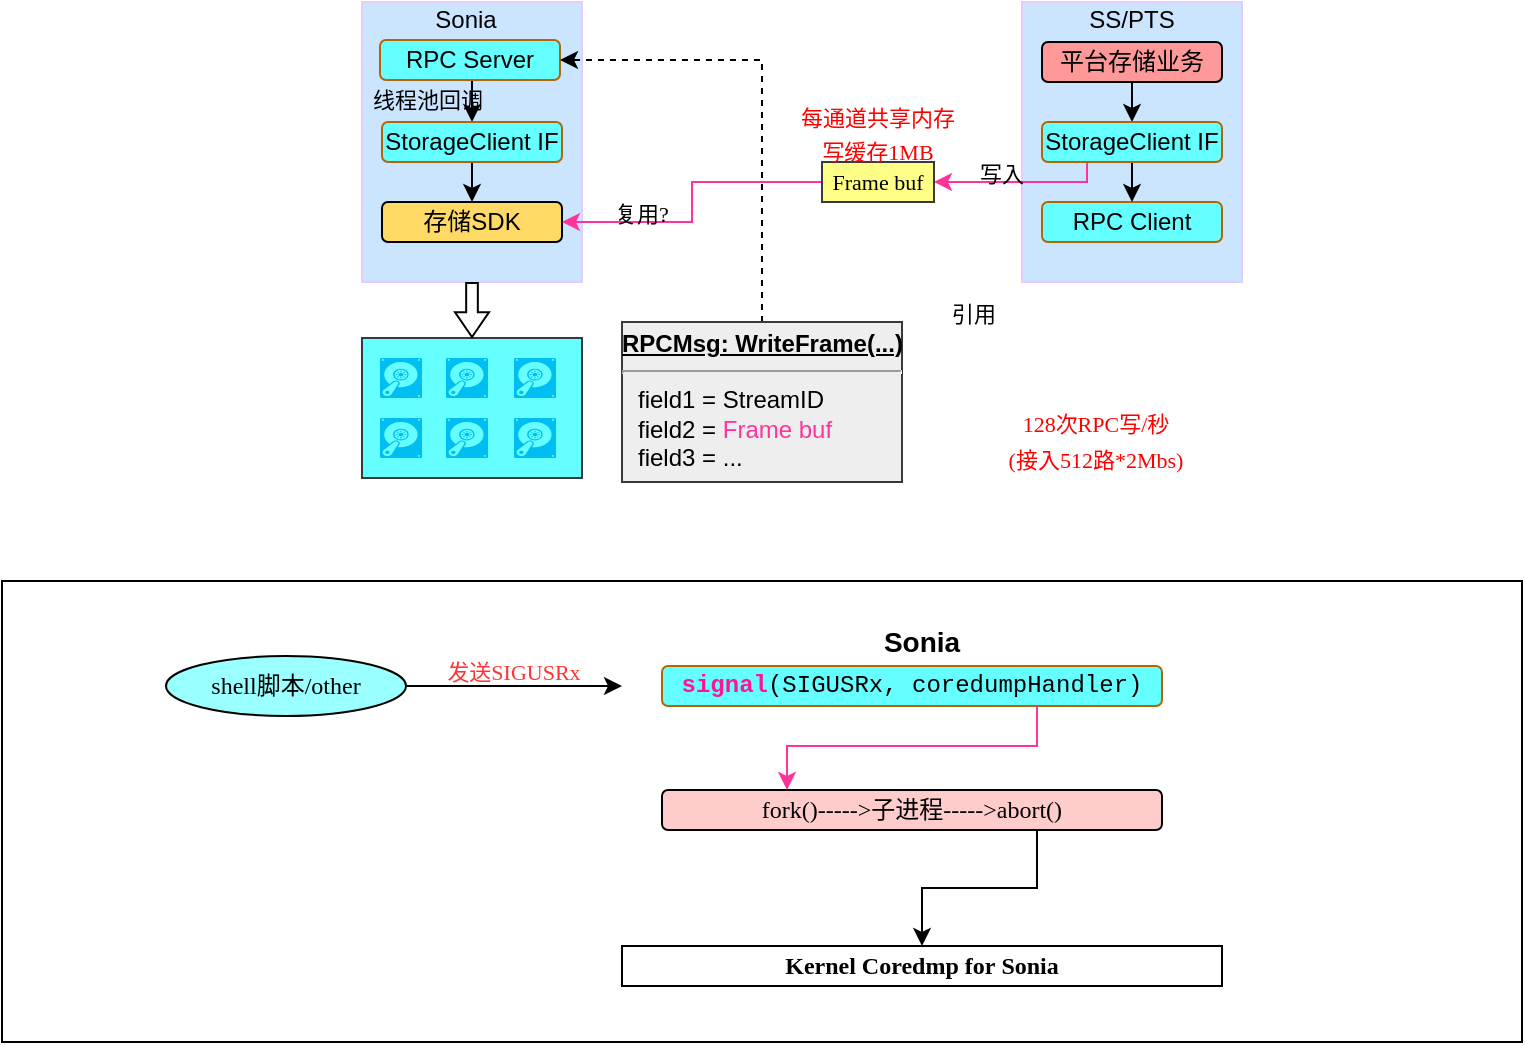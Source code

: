 <mxfile version="20.4.2" type="github">
  <diagram id="C5RBs43oDa-KdzZeNtuy" name="Page-1">
    <mxGraphModel dx="1038" dy="579" grid="1" gridSize="10" guides="1" tooltips="1" connect="1" arrows="1" fold="1" page="1" pageScale="1" pageWidth="827" pageHeight="1169" math="0" shadow="0">
      <root>
        <mxCell id="WIyWlLk6GJQsqaUBKTNV-0" />
        <mxCell id="WIyWlLk6GJQsqaUBKTNV-1" parent="WIyWlLk6GJQsqaUBKTNV-0" />
        <mxCell id="m1yB8VaNzLGdRQ7UP5lw-40" value="" style="rounded=0;whiteSpace=wrap;html=1;fillColor=#FFFFFF;strokeColor=#000000;gradientColor=none;" vertex="1" parent="WIyWlLk6GJQsqaUBKTNV-1">
          <mxGeometry x="420" y="492" width="300" height="120" as="geometry" />
        </mxCell>
        <mxCell id="m1yB8VaNzLGdRQ7UP5lw-0" value="" style="rounded=0;whiteSpace=wrap;html=1;fontFamily=Lucida Console;fontSize=11;" vertex="1" parent="WIyWlLk6GJQsqaUBKTNV-1">
          <mxGeometry x="110" y="469.5" width="760" height="230.5" as="geometry" />
        </mxCell>
        <mxCell id="m1yB8VaNzLGdRQ7UP5lw-1" value="" style="rounded=0;whiteSpace=wrap;html=1;fillColor=#66FFFF;strokeColor=#36393d;" vertex="1" parent="WIyWlLk6GJQsqaUBKTNV-1">
          <mxGeometry x="290" y="348" width="110" height="70" as="geometry" />
        </mxCell>
        <mxCell id="m1yB8VaNzLGdRQ7UP5lw-2" value="" style="rounded=0;whiteSpace=wrap;html=1;fillColor=#CCE5FF;strokeColor=#E5CCFF;gradientColor=none;" vertex="1" parent="WIyWlLk6GJQsqaUBKTNV-1">
          <mxGeometry x="620" y="180" width="110" height="140" as="geometry" />
        </mxCell>
        <mxCell id="m1yB8VaNzLGdRQ7UP5lw-3" value="" style="rounded=0;whiteSpace=wrap;html=1;fillColor=#CCE5FF;strokeColor=#E5CCFF;gradientColor=none;" vertex="1" parent="WIyWlLk6GJQsqaUBKTNV-1">
          <mxGeometry x="290" y="180" width="110" height="140" as="geometry" />
        </mxCell>
        <mxCell id="m1yB8VaNzLGdRQ7UP5lw-4" value="存储SDK" style="rounded=1;whiteSpace=wrap;html=1;fillColor=#FFD966;" vertex="1" parent="WIyWlLk6GJQsqaUBKTNV-1">
          <mxGeometry x="300" y="280" width="90" height="20" as="geometry" />
        </mxCell>
        <mxCell id="m1yB8VaNzLGdRQ7UP5lw-5" style="edgeStyle=orthogonalEdgeStyle;rounded=0;orthogonalLoop=1;jettySize=auto;html=1;exitX=0.5;exitY=1;exitDx=0;exitDy=0;entryX=0.5;entryY=0;entryDx=0;entryDy=0;fontSize=11;" edge="1" parent="WIyWlLk6GJQsqaUBKTNV-1" source="m1yB8VaNzLGdRQ7UP5lw-6" target="m1yB8VaNzLGdRQ7UP5lw-18">
          <mxGeometry relative="1" as="geometry" />
        </mxCell>
        <mxCell id="m1yB8VaNzLGdRQ7UP5lw-6" value="RPC Server" style="rounded=1;whiteSpace=wrap;html=1;fillColor=#66FFFF;strokeColor=#b46504;" vertex="1" parent="WIyWlLk6GJQsqaUBKTNV-1">
          <mxGeometry x="299" y="199" width="90" height="20" as="geometry" />
        </mxCell>
        <mxCell id="m1yB8VaNzLGdRQ7UP5lw-7" style="edgeStyle=orthogonalEdgeStyle;rounded=0;orthogonalLoop=1;jettySize=auto;html=1;exitX=1;exitY=0.5;exitDx=0;exitDy=0;entryX=0;entryY=0.25;entryDx=0;entryDy=0;fontFamily=Lucida Console;fontSize=11;fontColor=#000000;" edge="1" parent="WIyWlLk6GJQsqaUBKTNV-1" source="m1yB8VaNzLGdRQ7UP5lw-43" target="m1yB8VaNzLGdRQ7UP5lw-40">
          <mxGeometry relative="1" as="geometry" />
        </mxCell>
        <mxCell id="m1yB8VaNzLGdRQ7UP5lw-8" value="RPC Client" style="rounded=1;whiteSpace=wrap;html=1;fillColor=#66FFFF;strokeColor=#b46504;" vertex="1" parent="WIyWlLk6GJQsqaUBKTNV-1">
          <mxGeometry x="630" y="280" width="90" height="20" as="geometry" />
        </mxCell>
        <mxCell id="m1yB8VaNzLGdRQ7UP5lw-9" style="edgeStyle=orthogonalEdgeStyle;rounded=0;orthogonalLoop=1;jettySize=auto;html=1;exitX=0.5;exitY=1;exitDx=0;exitDy=0;entryX=0.5;entryY=0;entryDx=0;entryDy=0;fontSize=11;" edge="1" parent="WIyWlLk6GJQsqaUBKTNV-1" source="m1yB8VaNzLGdRQ7UP5lw-10" target="m1yB8VaNzLGdRQ7UP5lw-13">
          <mxGeometry relative="1" as="geometry" />
        </mxCell>
        <mxCell id="m1yB8VaNzLGdRQ7UP5lw-10" value="平台存储业务" style="rounded=1;whiteSpace=wrap;html=1;fillColor=#FF9999;" vertex="1" parent="WIyWlLk6GJQsqaUBKTNV-1">
          <mxGeometry x="630" y="200" width="90" height="20" as="geometry" />
        </mxCell>
        <mxCell id="m1yB8VaNzLGdRQ7UP5lw-11" style="edgeStyle=orthogonalEdgeStyle;rounded=0;orthogonalLoop=1;jettySize=auto;html=1;exitX=0.5;exitY=1;exitDx=0;exitDy=0;entryX=0.5;entryY=0;entryDx=0;entryDy=0;fontSize=11;" edge="1" parent="WIyWlLk6GJQsqaUBKTNV-1" source="m1yB8VaNzLGdRQ7UP5lw-13" target="m1yB8VaNzLGdRQ7UP5lw-8">
          <mxGeometry relative="1" as="geometry" />
        </mxCell>
        <mxCell id="m1yB8VaNzLGdRQ7UP5lw-12" style="edgeStyle=orthogonalEdgeStyle;rounded=0;orthogonalLoop=1;jettySize=auto;html=1;exitX=0.25;exitY=1;exitDx=0;exitDy=0;entryX=1;entryY=0.5;entryDx=0;entryDy=0;fontFamily=Lucida Console;fontSize=11;fontColor=#FF0000;strokeColor=#FF3399;" edge="1" parent="WIyWlLk6GJQsqaUBKTNV-1" source="m1yB8VaNzLGdRQ7UP5lw-13" target="m1yB8VaNzLGdRQ7UP5lw-24">
          <mxGeometry relative="1" as="geometry">
            <Array as="points">
              <mxPoint x="653" y="270" />
            </Array>
          </mxGeometry>
        </mxCell>
        <mxCell id="m1yB8VaNzLGdRQ7UP5lw-13" value="StorageClient&amp;nbsp;IF" style="rounded=1;whiteSpace=wrap;html=1;fillColor=#66FFFF;strokeColor=#b46504;" vertex="1" parent="WIyWlLk6GJQsqaUBKTNV-1">
          <mxGeometry x="630" y="240" width="90" height="20" as="geometry" />
        </mxCell>
        <mxCell id="m1yB8VaNzLGdRQ7UP5lw-14" value="" style="verticalLabelPosition=bottom;html=1;verticalAlign=top;align=center;strokeColor=none;fillColor=#00BEF2;shape=mxgraph.azure.vhd;pointerEvents=1;" vertex="1" parent="WIyWlLk6GJQsqaUBKTNV-1">
          <mxGeometry x="299" y="358" width="21" height="20" as="geometry" />
        </mxCell>
        <mxCell id="m1yB8VaNzLGdRQ7UP5lw-15" value="" style="verticalLabelPosition=bottom;html=1;verticalAlign=top;align=center;strokeColor=none;fillColor=#00BEF2;shape=mxgraph.azure.vhd;pointerEvents=1;" vertex="1" parent="WIyWlLk6GJQsqaUBKTNV-1">
          <mxGeometry x="332" y="358" width="21" height="20" as="geometry" />
        </mxCell>
        <mxCell id="m1yB8VaNzLGdRQ7UP5lw-16" value="" style="verticalLabelPosition=bottom;html=1;verticalAlign=top;align=center;strokeColor=none;fillColor=#00BEF2;shape=mxgraph.azure.vhd;pointerEvents=1;" vertex="1" parent="WIyWlLk6GJQsqaUBKTNV-1">
          <mxGeometry x="366" y="358" width="21" height="20" as="geometry" />
        </mxCell>
        <mxCell id="m1yB8VaNzLGdRQ7UP5lw-17" style="edgeStyle=orthogonalEdgeStyle;rounded=0;orthogonalLoop=1;jettySize=auto;html=1;exitX=0.5;exitY=1;exitDx=0;exitDy=0;entryX=0.5;entryY=0;entryDx=0;entryDy=0;fontSize=11;" edge="1" parent="WIyWlLk6GJQsqaUBKTNV-1" source="m1yB8VaNzLGdRQ7UP5lw-18" target="m1yB8VaNzLGdRQ7UP5lw-4">
          <mxGeometry relative="1" as="geometry" />
        </mxCell>
        <mxCell id="m1yB8VaNzLGdRQ7UP5lw-18" value="StorageClient&amp;nbsp;IF" style="rounded=1;whiteSpace=wrap;html=1;fillColor=#66FFFF;strokeColor=#b46504;" vertex="1" parent="WIyWlLk6GJQsqaUBKTNV-1">
          <mxGeometry x="300" y="240" width="90" height="20" as="geometry" />
        </mxCell>
        <mxCell id="m1yB8VaNzLGdRQ7UP5lw-19" value="&lt;font style=&quot;font-size: 11px&quot; face=&quot;Lucida Console&quot;&gt;线程池回调&lt;/font&gt;" style="text;html=1;strokeColor=none;fillColor=none;align=center;verticalAlign=middle;whiteSpace=wrap;rounded=0;fontSize=14;" vertex="1" parent="WIyWlLk6GJQsqaUBKTNV-1">
          <mxGeometry x="290" y="223" width="66" height="10" as="geometry" />
        </mxCell>
        <mxCell id="m1yB8VaNzLGdRQ7UP5lw-20" value="&lt;font style=&quot;font-size: 12px&quot;&gt;SS/PTS&lt;/font&gt;" style="text;html=1;strokeColor=none;fillColor=none;align=center;verticalAlign=middle;whiteSpace=wrap;rounded=0;fontSize=14;" vertex="1" parent="WIyWlLk6GJQsqaUBKTNV-1">
          <mxGeometry x="645" y="180" width="60" height="15" as="geometry" />
        </mxCell>
        <mxCell id="m1yB8VaNzLGdRQ7UP5lw-21" value="&lt;span style=&quot;font-size: 12px&quot;&gt;Sonia&lt;/span&gt;" style="text;html=1;strokeColor=none;fillColor=none;align=center;verticalAlign=middle;whiteSpace=wrap;rounded=0;fontSize=14;" vertex="1" parent="WIyWlLk6GJQsqaUBKTNV-1">
          <mxGeometry x="312" y="180" width="60" height="15" as="geometry" />
        </mxCell>
        <mxCell id="m1yB8VaNzLGdRQ7UP5lw-22" style="edgeStyle=orthogonalEdgeStyle;rounded=0;orthogonalLoop=1;jettySize=auto;html=1;exitX=0;exitY=0.5;exitDx=0;exitDy=0;fontFamily=Lucida Console;fontSize=11;fontColor=#FF0000;strokeColor=#FF3399;" edge="1" parent="WIyWlLk6GJQsqaUBKTNV-1" source="m1yB8VaNzLGdRQ7UP5lw-24" target="m1yB8VaNzLGdRQ7UP5lw-4">
          <mxGeometry relative="1" as="geometry" />
        </mxCell>
        <mxCell id="m1yB8VaNzLGdRQ7UP5lw-23" style="edgeStyle=orthogonalEdgeStyle;rounded=0;orthogonalLoop=1;jettySize=auto;html=1;exitX=0.75;exitY=1;exitDx=0;exitDy=0;entryX=0.5;entryY=0;entryDx=0;entryDy=0;fontFamily=Lucida Console;fontSize=11;fontColor=#FF0000;strokeColor=#000000;" edge="1" parent="WIyWlLk6GJQsqaUBKTNV-1" source="m1yB8VaNzLGdRQ7UP5lw-39" target="m1yB8VaNzLGdRQ7UP5lw-36">
          <mxGeometry relative="1" as="geometry" />
        </mxCell>
        <mxCell id="m1yB8VaNzLGdRQ7UP5lw-24" value="&lt;font style=&quot;font-size: 11px&quot;&gt;Frame buf&lt;/font&gt;" style="rounded=0;whiteSpace=wrap;html=1;fontFamily=Times New Roman;fontSize=12;strokeColor=#36393d;fillColor=#ffff88;" vertex="1" parent="WIyWlLk6GJQsqaUBKTNV-1">
          <mxGeometry x="520" y="260" width="56" height="20" as="geometry" />
        </mxCell>
        <mxCell id="m1yB8VaNzLGdRQ7UP5lw-25" style="edgeStyle=orthogonalEdgeStyle;rounded=0;orthogonalLoop=1;jettySize=auto;html=1;exitX=0.5;exitY=0;exitDx=0;exitDy=0;entryX=1;entryY=0.5;entryDx=0;entryDy=0;dashed=1;fontFamily=Lucida Console;fontSize=11;fontColor=#000000;" edge="1" parent="WIyWlLk6GJQsqaUBKTNV-1" source="m1yB8VaNzLGdRQ7UP5lw-26" target="m1yB8VaNzLGdRQ7UP5lw-6">
          <mxGeometry relative="1" as="geometry" />
        </mxCell>
        <mxCell id="m1yB8VaNzLGdRQ7UP5lw-26" value="&lt;p style=&quot;margin: 0px ; margin-top: 4px ; text-align: center ; text-decoration: underline&quot;&gt;&lt;b&gt;RPCMsg: WriteFrame(...)&lt;/b&gt;&lt;/p&gt;&lt;hr&gt;&lt;p style=&quot;margin: 0px ; margin-left: 8px&quot;&gt;field1 = StreamID&lt;br&gt;field2 = &lt;font color=&quot;#ff3399&quot;&gt;Frame buf&lt;/font&gt;&lt;br&gt;field3 = ...&lt;/p&gt;" style="verticalAlign=top;align=left;overflow=fill;fontSize=12;fontFamily=Helvetica;html=1;strokeColor=#36393d;fillColor=#eeeeee;" vertex="1" parent="WIyWlLk6GJQsqaUBKTNV-1">
          <mxGeometry x="420" y="340" width="140" height="80" as="geometry" />
        </mxCell>
        <mxCell id="m1yB8VaNzLGdRQ7UP5lw-27" value="&lt;font style=&quot;font-size: 11px&quot; face=&quot;Lucida Console&quot; color=&quot;#ff0000&quot;&gt;每通道共享内存&lt;br style=&quot;font-size: 11px&quot;&gt;写缓存1MB&lt;/font&gt;" style="text;html=1;strokeColor=none;fillColor=none;align=center;verticalAlign=middle;whiteSpace=wrap;rounded=0;fontSize=14;" vertex="1" parent="WIyWlLk6GJQsqaUBKTNV-1">
          <mxGeometry x="493" y="230" width="110" height="30" as="geometry" />
        </mxCell>
        <mxCell id="m1yB8VaNzLGdRQ7UP5lw-28" value="&lt;font face=&quot;Lucida Console&quot;&gt;&lt;span style=&quot;font-size: 11px&quot;&gt;写入&lt;/span&gt;&lt;/font&gt;" style="text;html=1;strokeColor=none;fillColor=none;align=center;verticalAlign=middle;whiteSpace=wrap;rounded=0;fontSize=14;" vertex="1" parent="WIyWlLk6GJQsqaUBKTNV-1">
          <mxGeometry x="590" y="260" width="40" height="10" as="geometry" />
        </mxCell>
        <mxCell id="m1yB8VaNzLGdRQ7UP5lw-29" value="&lt;font face=&quot;Lucida Console&quot;&gt;&lt;span style=&quot;font-size: 11px&quot;&gt;引用&lt;/span&gt;&lt;/font&gt;" style="text;html=1;strokeColor=none;fillColor=none;align=center;verticalAlign=middle;whiteSpace=wrap;rounded=0;fontSize=14;" vertex="1" parent="WIyWlLk6GJQsqaUBKTNV-1">
          <mxGeometry x="576" y="330" width="40" height="10" as="geometry" />
        </mxCell>
        <mxCell id="m1yB8VaNzLGdRQ7UP5lw-30" value="&lt;font face=&quot;Lucida Console&quot;&gt;&lt;span style=&quot;font-size: 11px&quot;&gt;复用?&lt;/span&gt;&lt;/font&gt;" style="text;html=1;strokeColor=none;fillColor=none;align=center;verticalAlign=middle;whiteSpace=wrap;rounded=0;fontSize=14;" vertex="1" parent="WIyWlLk6GJQsqaUBKTNV-1">
          <mxGeometry x="410" y="280" width="40" height="10" as="geometry" />
        </mxCell>
        <mxCell id="m1yB8VaNzLGdRQ7UP5lw-31" value="" style="verticalLabelPosition=bottom;html=1;verticalAlign=top;align=center;strokeColor=none;fillColor=#00BEF2;shape=mxgraph.azure.vhd;pointerEvents=1;" vertex="1" parent="WIyWlLk6GJQsqaUBKTNV-1">
          <mxGeometry x="299" y="388" width="21" height="20" as="geometry" />
        </mxCell>
        <mxCell id="m1yB8VaNzLGdRQ7UP5lw-32" value="" style="verticalLabelPosition=bottom;html=1;verticalAlign=top;align=center;strokeColor=none;fillColor=#00BEF2;shape=mxgraph.azure.vhd;pointerEvents=1;" vertex="1" parent="WIyWlLk6GJQsqaUBKTNV-1">
          <mxGeometry x="332" y="388" width="21" height="20" as="geometry" />
        </mxCell>
        <mxCell id="m1yB8VaNzLGdRQ7UP5lw-33" value="" style="verticalLabelPosition=bottom;html=1;verticalAlign=top;align=center;strokeColor=none;fillColor=#00BEF2;shape=mxgraph.azure.vhd;pointerEvents=1;" vertex="1" parent="WIyWlLk6GJQsqaUBKTNV-1">
          <mxGeometry x="366" y="388" width="21" height="20" as="geometry" />
        </mxCell>
        <mxCell id="m1yB8VaNzLGdRQ7UP5lw-34" value="" style="shape=flexArrow;endArrow=classic;html=1;rounded=0;fontFamily=Lucida Console;fontSize=11;fontColor=#FF3399;strokeColor=#000000;exitX=0.5;exitY=1;exitDx=0;exitDy=0;width=5.833;endSize=3.775;endWidth=10.139;entryX=0.5;entryY=0;entryDx=0;entryDy=0;" edge="1" parent="WIyWlLk6GJQsqaUBKTNV-1" source="m1yB8VaNzLGdRQ7UP5lw-3" target="m1yB8VaNzLGdRQ7UP5lw-1">
          <mxGeometry width="50" height="50" relative="1" as="geometry">
            <mxPoint x="320" y="550" as="sourcePoint" />
            <mxPoint x="345" y="350" as="targetPoint" />
          </mxGeometry>
        </mxCell>
        <mxCell id="m1yB8VaNzLGdRQ7UP5lw-35" value="&lt;font face=&quot;Lucida Console&quot; color=&quot;#ff0000&quot;&gt;&lt;span style=&quot;font-size: 11px&quot;&gt;128次RPC写/秒&lt;br&gt;(接入512路*2Mbs)&lt;/span&gt;&lt;/font&gt;" style="text;html=1;strokeColor=none;fillColor=none;align=center;verticalAlign=middle;whiteSpace=wrap;rounded=0;fontSize=14;" vertex="1" parent="WIyWlLk6GJQsqaUBKTNV-1">
          <mxGeometry x="590" y="378" width="134" height="42" as="geometry" />
        </mxCell>
        <mxCell id="m1yB8VaNzLGdRQ7UP5lw-36" value="&lt;b&gt;&lt;font face=&quot;Lucida Console&quot;&gt;Kernel Coredmp for&amp;nbsp;Sonia&lt;/font&gt;&lt;/b&gt;" style="rounded=0;whiteSpace=wrap;html=1;fillColor=#FFFFFF;strokeColor=#000000;gradientColor=none;" vertex="1" parent="WIyWlLk6GJQsqaUBKTNV-1">
          <mxGeometry x="420" y="652" width="300" height="20" as="geometry" />
        </mxCell>
        <mxCell id="m1yB8VaNzLGdRQ7UP5lw-37" value="&lt;code style=&quot;text-align: left; margin: 0px !important; padding: 0px !important; font-family: Consolas, &amp;quot;Bitstream Vera Sans Mono&amp;quot;, &amp;quot;Courier New&amp;quot;, Courier, monospace !important; border-radius: 0px !important; background: none !important; border: 0px !important; inset: auto !important; float: none !important; height: auto !important; line-height: 1.8em !important; outline: 0px !important; overflow: visible !important; position: static !important; vertical-align: baseline !important; width: auto !important; box-sizing: content-box !important; font-weight: bold !important; min-height: auto !important; color: rgb(255, 20, 147) !important;&quot; class=&quot;cpp functions bold&quot;&gt;signal&lt;/code&gt;&lt;code style=&quot;text-align: left; margin: 0px !important; padding: 0px !important; font-family: Consolas, &amp;quot;Bitstream Vera Sans Mono&amp;quot;, &amp;quot;Courier New&amp;quot;, Courier, monospace !important; border-radius: 0px !important; background: none !important; border: 0px !important; inset: auto !important; float: none !important; height: auto !important; line-height: 1.8em !important; outline: 0px !important; overflow: visible !important; position: static !important; vertical-align: baseline !important; width: auto !important; box-sizing: content-box !important; min-height: auto !important;&quot; class=&quot;cpp plain&quot;&gt;(SIGUSRx, coredumpHandler)&lt;/code&gt;" style="rounded=1;whiteSpace=wrap;html=1;fillColor=#66FFFF;strokeColor=#b46504;" vertex="1" parent="WIyWlLk6GJQsqaUBKTNV-1">
          <mxGeometry x="440" y="512" width="250" height="20" as="geometry" />
        </mxCell>
        <mxCell id="m1yB8VaNzLGdRQ7UP5lw-39" value="&lt;font face=&quot;Lucida Console&quot;&gt;fork()-----&amp;gt;子进程-----&amp;gt;abort()&lt;/font&gt;" style="rounded=1;whiteSpace=wrap;html=1;strokeColor=#000000;fillColor=#FFCCCC;align=center;" vertex="1" parent="WIyWlLk6GJQsqaUBKTNV-1">
          <mxGeometry x="440" y="574" width="250" height="20" as="geometry" />
        </mxCell>
        <mxCell id="m1yB8VaNzLGdRQ7UP5lw-41" value="&lt;b style=&quot;&quot;&gt;&lt;font style=&quot;font-size: 14px;&quot;&gt;Sonia&lt;/font&gt;&lt;/b&gt;" style="text;html=1;strokeColor=none;fillColor=none;align=center;verticalAlign=middle;whiteSpace=wrap;rounded=0;fontSize=14;" vertex="1" parent="WIyWlLk6GJQsqaUBKTNV-1">
          <mxGeometry x="530" y="492" width="80" height="15" as="geometry" />
        </mxCell>
        <mxCell id="m1yB8VaNzLGdRQ7UP5lw-42" style="edgeStyle=orthogonalEdgeStyle;rounded=0;orthogonalLoop=1;jettySize=auto;html=1;exitX=0.75;exitY=1;exitDx=0;exitDy=0;entryX=0.25;entryY=0;entryDx=0;entryDy=0;fontFamily=Lucida Console;fontSize=11;fontColor=#FF0000;strokeColor=#FF3399;" edge="1" parent="WIyWlLk6GJQsqaUBKTNV-1" source="m1yB8VaNzLGdRQ7UP5lw-37" target="m1yB8VaNzLGdRQ7UP5lw-39">
          <mxGeometry relative="1" as="geometry">
            <mxPoint x="548" y="272" as="sourcePoint" />
            <mxPoint x="560" y="352" as="targetPoint" />
            <Array as="points">
              <mxPoint x="628" y="552" />
              <mxPoint x="503" y="552" />
            </Array>
          </mxGeometry>
        </mxCell>
        <mxCell id="m1yB8VaNzLGdRQ7UP5lw-43" value="&lt;font style=&quot;font-size: 12px;&quot;&gt;shell脚本/other&lt;/font&gt;" style="ellipse;whiteSpace=wrap;html=1;strokeColor=#000000;fontFamily=Lucida Console;fontSize=14;fontColor=#000000;fillColor=#99FFFF;" vertex="1" parent="WIyWlLk6GJQsqaUBKTNV-1">
          <mxGeometry x="192" y="507" width="120" height="30" as="geometry" />
        </mxCell>
        <mxCell id="m1yB8VaNzLGdRQ7UP5lw-44" value="&lt;font color=&quot;#ff3333&quot; face=&quot;Lucida Console&quot;&gt;&lt;span style=&quot;font-size: 11px&quot;&gt;发送SIGUSRx&lt;/span&gt;&lt;/font&gt;" style="text;html=1;strokeColor=none;fillColor=none;align=center;verticalAlign=middle;whiteSpace=wrap;rounded=0;fontSize=14;" vertex="1" parent="WIyWlLk6GJQsqaUBKTNV-1">
          <mxGeometry x="316.5" y="509" width="97.5" height="10" as="geometry" />
        </mxCell>
      </root>
    </mxGraphModel>
  </diagram>
</mxfile>
